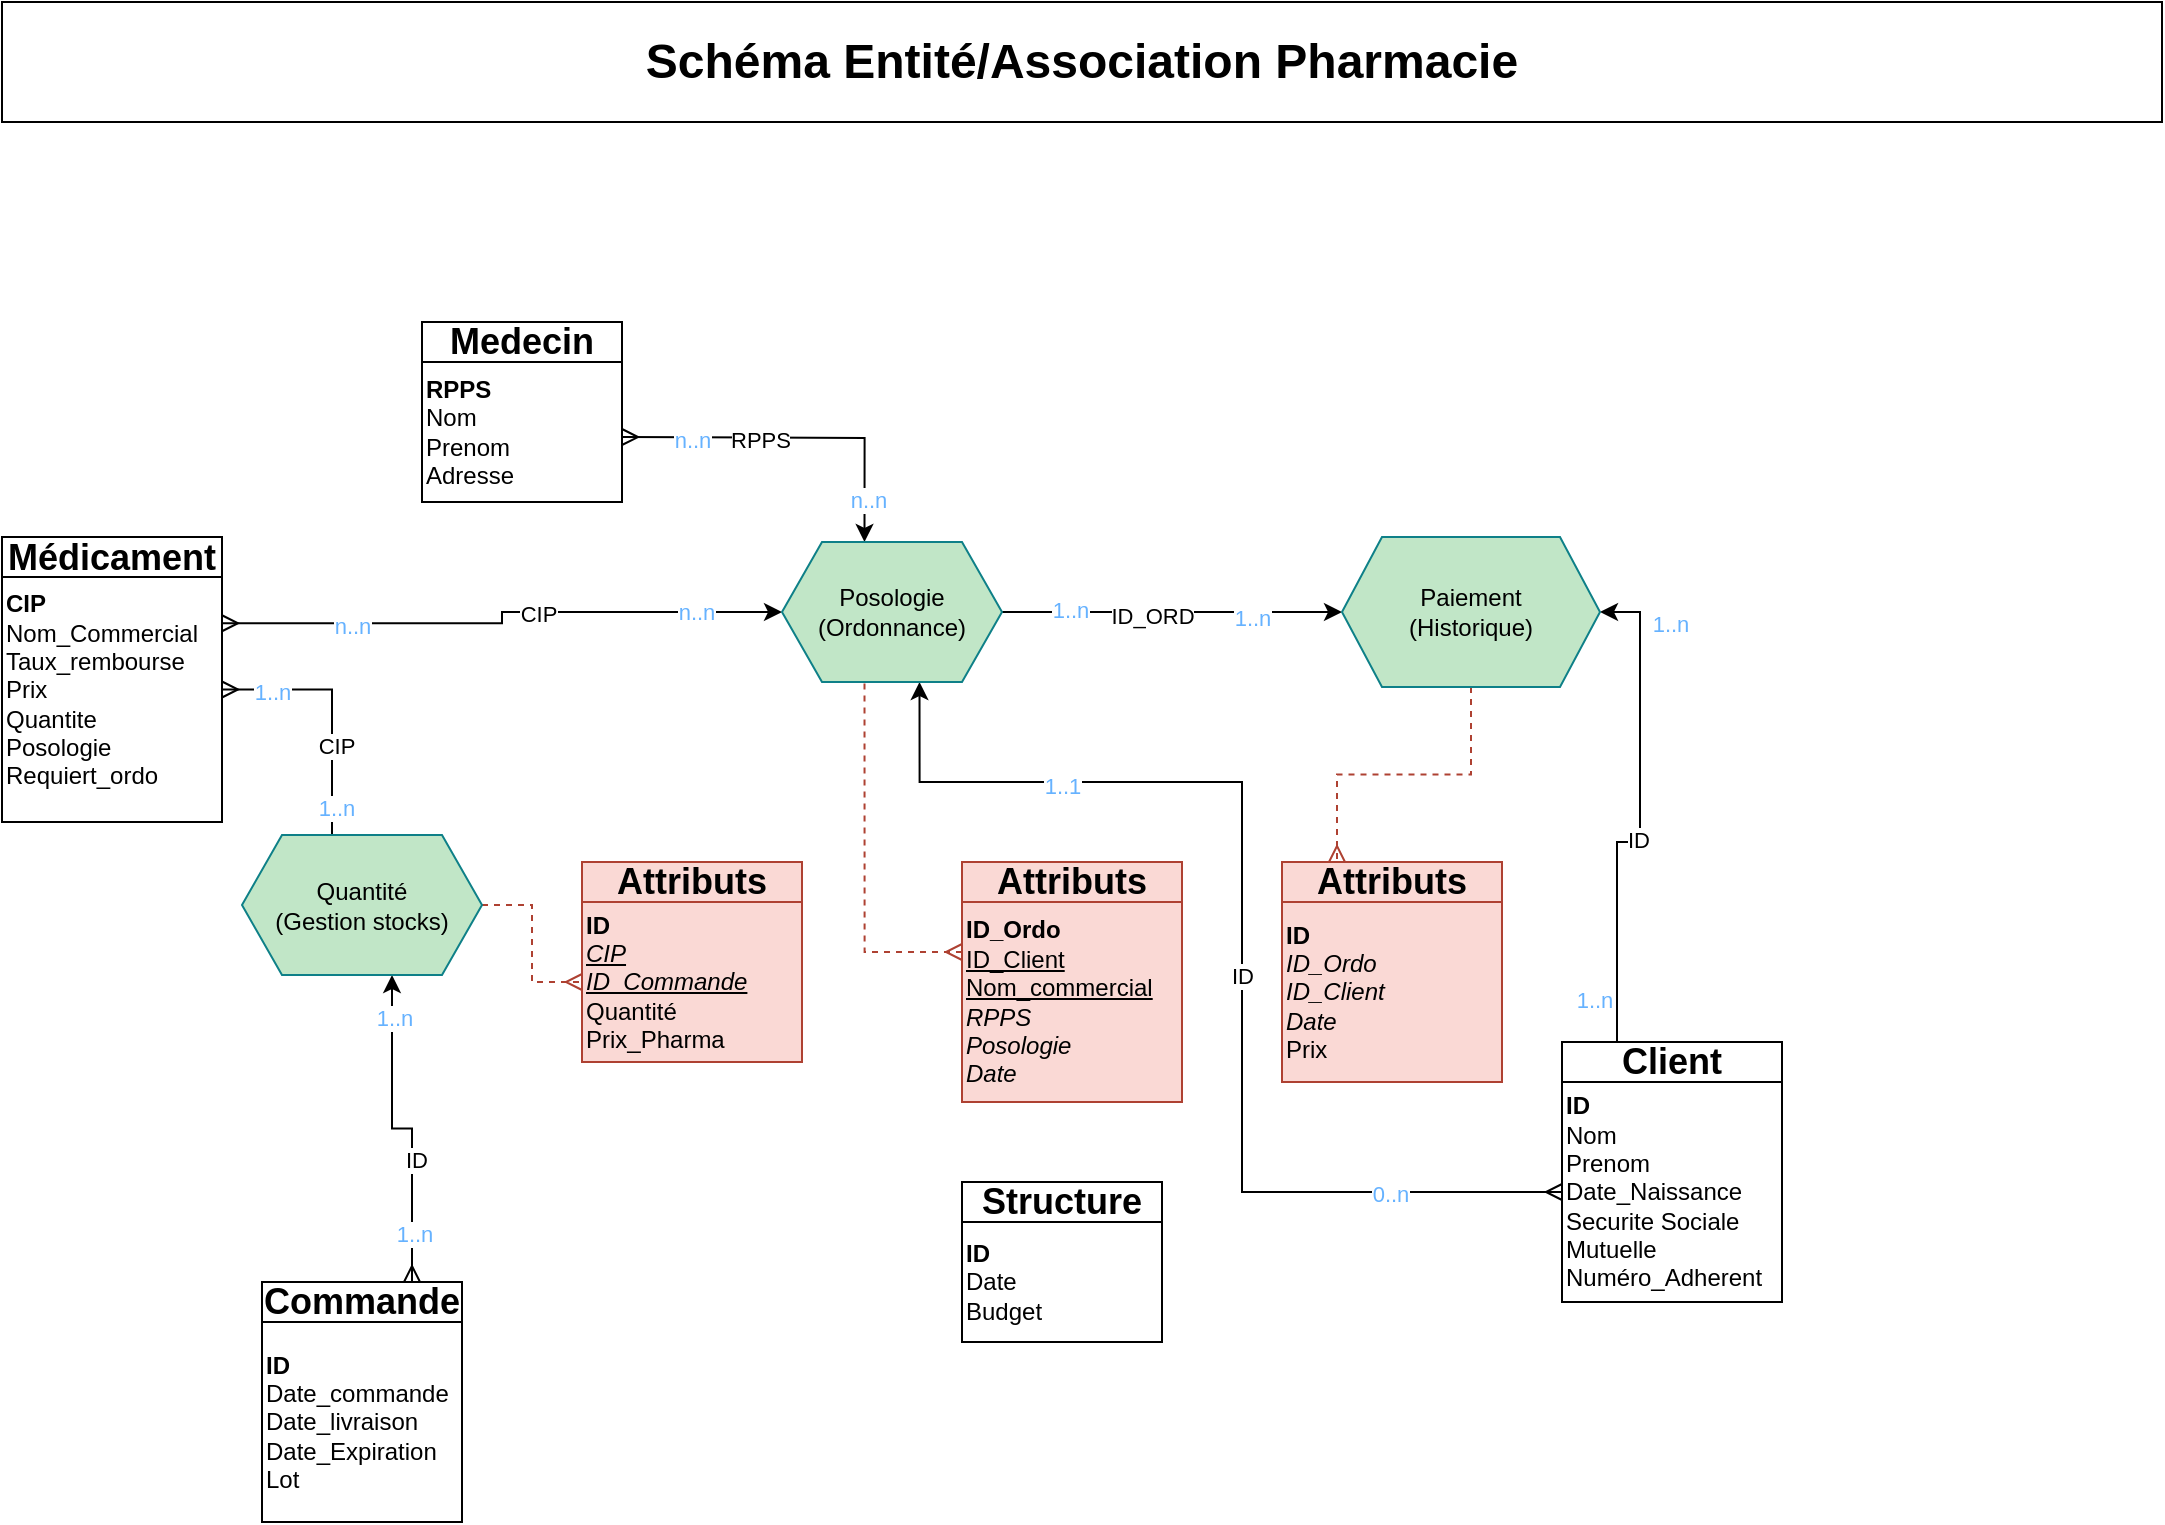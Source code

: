 <mxfile scale="4" border="0" version="25.0.3">
  <diagram name="Page-1" id="5rxcv67BSNvPamIYlfbg">
    <mxGraphModel dx="1221" dy="683" grid="1" gridSize="10" guides="1" tooltips="1" connect="1" arrows="0" fold="1" page="1" pageScale="1" pageWidth="1169" pageHeight="827" math="0" shadow="0">
      <root>
        <mxCell id="0" />
        <mxCell id="1" parent="0" />
        <mxCell id="A8mMHWh_19c2tBusHKfJ-93" style="edgeStyle=orthogonalEdgeStyle;rounded=0;orthogonalLoop=1;jettySize=auto;html=1;exitX=1;exitY=0.5;exitDx=0;exitDy=0;entryX=0.375;entryY=0;entryDx=0;entryDy=0;startArrow=ERmany;startFill=0;endArrow=none;endFill=0;" parent="1" source="A8mMHWh_19c2tBusHKfJ-1" target="A8mMHWh_19c2tBusHKfJ-78" edge="1">
          <mxGeometry relative="1" as="geometry" />
        </mxCell>
        <mxCell id="A8mMHWh_19c2tBusHKfJ-94" value="1..n" style="edgeLabel;html=1;align=center;verticalAlign=middle;resizable=0;points=[];fontColor=#66B2FF;" parent="A8mMHWh_19c2tBusHKfJ-93" vertex="1" connectable="0">
          <mxGeometry x="-0.619" y="-1" relative="1" as="geometry">
            <mxPoint as="offset" />
          </mxGeometry>
        </mxCell>
        <mxCell id="A8mMHWh_19c2tBusHKfJ-95" value="1..n" style="edgeLabel;html=1;align=center;verticalAlign=middle;resizable=0;points=[];fontColor=#66B2FF;" parent="A8mMHWh_19c2tBusHKfJ-93" vertex="1" connectable="0">
          <mxGeometry x="0.779" y="2" relative="1" as="geometry">
            <mxPoint as="offset" />
          </mxGeometry>
        </mxCell>
        <mxCell id="Es0DgAvG5wDxjokZ8ytx-5" value="CIP" style="edgeLabel;html=1;align=center;verticalAlign=middle;resizable=0;points=[];" parent="A8mMHWh_19c2tBusHKfJ-93" vertex="1" connectable="0">
          <mxGeometry x="0.302" y="2" relative="1" as="geometry">
            <mxPoint as="offset" />
          </mxGeometry>
        </mxCell>
        <mxCell id="_U_l4UxtBwg6Ej6ojBlV-3" style="edgeStyle=orthogonalEdgeStyle;rounded=0;orthogonalLoop=1;jettySize=auto;html=1;exitX=1;exitY=0.25;exitDx=0;exitDy=0;entryX=0;entryY=0.5;entryDx=0;entryDy=0;endArrow=classic;endFill=1;startArrow=ERmany;startFill=0;" parent="1" source="A8mMHWh_19c2tBusHKfJ-1" target="A8mMHWh_19c2tBusHKfJ-65" edge="1">
          <mxGeometry relative="1" as="geometry" />
        </mxCell>
        <mxCell id="_U_l4UxtBwg6Ej6ojBlV-4" value="n..n" style="edgeLabel;html=1;align=center;verticalAlign=middle;resizable=0;points=[];fontColor=#66B2FF;" parent="_U_l4UxtBwg6Ej6ojBlV-3" vertex="1" connectable="0">
          <mxGeometry x="-0.544" y="-1" relative="1" as="geometry">
            <mxPoint as="offset" />
          </mxGeometry>
        </mxCell>
        <mxCell id="_U_l4UxtBwg6Ej6ojBlV-5" value="n..n" style="edgeLabel;html=1;align=center;verticalAlign=middle;resizable=0;points=[];fontColor=#66B2FF;" parent="_U_l4UxtBwg6Ej6ojBlV-3" vertex="1" connectable="0">
          <mxGeometry x="0.693" relative="1" as="geometry">
            <mxPoint as="offset" />
          </mxGeometry>
        </mxCell>
        <mxCell id="_U_l4UxtBwg6Ej6ojBlV-27" value="CIP" style="edgeLabel;html=1;align=center;verticalAlign=middle;resizable=0;points=[];" parent="_U_l4UxtBwg6Ej6ojBlV-3" vertex="1" connectable="0">
          <mxGeometry x="0.141" y="-1" relative="1" as="geometry">
            <mxPoint as="offset" />
          </mxGeometry>
        </mxCell>
        <mxCell id="A8mMHWh_19c2tBusHKfJ-1" value="&lt;div style=&quot;line-height: 120%;&quot;&gt;&lt;span style=&quot;background-color: initial;&quot;&gt;&lt;b style=&quot;&quot;&gt;CIP&lt;/b&gt;&lt;/span&gt;&lt;/div&gt;&lt;span style=&quot;background-color: initial;&quot;&gt;&lt;div style=&quot;line-height: 120%;&quot;&gt;&lt;span style=&quot;background-color: initial;&quot;&gt;Nom_Commercial&lt;/span&gt;&lt;/div&gt;&lt;/span&gt;&lt;div style=&quot;line-height: 120%;&quot;&gt;&lt;div style=&quot;line-height: 120%;&quot;&gt;Taux_rembourse&lt;/div&gt;&lt;div style=&quot;line-height: 120%;&quot;&gt;&lt;span style=&quot;background-color: initial;&quot;&gt;Prix&lt;/span&gt;&lt;/div&gt;&lt;div style=&quot;line-height: 120%;&quot;&gt;&lt;span style=&quot;background-color: initial;&quot;&gt;Quantite&lt;/span&gt;&lt;/div&gt;&lt;div style=&quot;line-height: 120%;&quot;&gt;&lt;span style=&quot;background-color: initial;&quot;&gt;Posologie&lt;/span&gt;&lt;/div&gt;&lt;div style=&quot;line-height: 120%;&quot;&gt;&lt;span style=&quot;background-color: initial;&quot;&gt;Requiert_ordo&lt;/span&gt;&lt;/div&gt;&lt;/div&gt;" style="rounded=0;align=left;html=1;textDirection=ltr;" parent="1" vertex="1">
          <mxGeometry x="40" y="287.5" width="110" height="132.5" as="geometry" />
        </mxCell>
        <mxCell id="A8mMHWh_19c2tBusHKfJ-3" value="&lt;h2&gt;Médicament&lt;/h2&gt;" style="rounded=0;whiteSpace=wrap;html=1;" parent="1" vertex="1">
          <mxGeometry x="40" y="277.5" width="110" height="20" as="geometry" />
        </mxCell>
        <mxCell id="A8mMHWh_19c2tBusHKfJ-101" style="edgeStyle=orthogonalEdgeStyle;rounded=0;orthogonalLoop=1;jettySize=auto;html=1;exitX=0.25;exitY=0;exitDx=0;exitDy=0;entryX=1;entryY=0.5;entryDx=0;entryDy=0;" parent="1" source="A8mMHWh_19c2tBusHKfJ-16" target="A8mMHWh_19c2tBusHKfJ-100" edge="1">
          <mxGeometry relative="1" as="geometry">
            <Array as="points">
              <mxPoint x="848" y="430" />
              <mxPoint x="859" y="430" />
              <mxPoint x="859" y="315" />
            </Array>
          </mxGeometry>
        </mxCell>
        <mxCell id="A8mMHWh_19c2tBusHKfJ-110" value="1..n" style="edgeLabel;html=1;align=center;verticalAlign=middle;resizable=0;points=[];fontColor=#66B2FF;" parent="A8mMHWh_19c2tBusHKfJ-101" vertex="1" connectable="0">
          <mxGeometry x="-0.829" y="1" relative="1" as="geometry">
            <mxPoint x="-11" as="offset" />
          </mxGeometry>
        </mxCell>
        <mxCell id="A8mMHWh_19c2tBusHKfJ-111" value="1..n" style="edgeLabel;html=1;align=center;verticalAlign=middle;resizable=0;points=[];fontColor=#66B2FF;" parent="A8mMHWh_19c2tBusHKfJ-101" vertex="1" connectable="0">
          <mxGeometry x="0.792" y="-2" relative="1" as="geometry">
            <mxPoint x="13" as="offset" />
          </mxGeometry>
        </mxCell>
        <mxCell id="_U_l4UxtBwg6Ej6ojBlV-29" value="ID" style="edgeLabel;html=1;align=center;verticalAlign=middle;resizable=0;points=[];" parent="A8mMHWh_19c2tBusHKfJ-101" vertex="1" connectable="0">
          <mxGeometry x="-0.086" y="1" relative="1" as="geometry">
            <mxPoint as="offset" />
          </mxGeometry>
        </mxCell>
        <mxCell id="dsXJHMieopl60TLaCnQf-1" style="edgeStyle=orthogonalEdgeStyle;rounded=0;orthogonalLoop=1;jettySize=auto;html=1;exitX=0;exitY=0.5;exitDx=0;exitDy=0;entryX=0.625;entryY=1;entryDx=0;entryDy=0;startArrow=ERmany;startFill=0;" edge="1" parent="1" source="A8mMHWh_19c2tBusHKfJ-15" target="A8mMHWh_19c2tBusHKfJ-65">
          <mxGeometry relative="1" as="geometry">
            <mxPoint x="660" y="360" as="targetPoint" />
            <Array as="points">
              <mxPoint x="660" y="605" />
              <mxPoint x="660" y="400" />
              <mxPoint x="499" y="400" />
            </Array>
          </mxGeometry>
        </mxCell>
        <mxCell id="dsXJHMieopl60TLaCnQf-3" value="ID" style="edgeLabel;html=1;align=center;verticalAlign=middle;resizable=0;points=[];" vertex="1" connectable="0" parent="dsXJHMieopl60TLaCnQf-1">
          <mxGeometry x="-0.712" y="1" relative="1" as="geometry">
            <mxPoint x="-77" y="-109" as="offset" />
          </mxGeometry>
        </mxCell>
        <mxCell id="dsXJHMieopl60TLaCnQf-4" value="0..n" style="edgeLabel;html=1;align=center;verticalAlign=middle;resizable=0;points=[];fontColor=#66B2FF;" vertex="1" connectable="0" parent="dsXJHMieopl60TLaCnQf-1">
          <mxGeometry x="-0.702" y="1" relative="1" as="geometry">
            <mxPoint as="offset" />
          </mxGeometry>
        </mxCell>
        <mxCell id="dsXJHMieopl60TLaCnQf-5" value="1..1" style="edgeLabel;html=1;align=center;verticalAlign=middle;resizable=0;points=[];fontColor=#66B2FF;" vertex="1" connectable="0" parent="dsXJHMieopl60TLaCnQf-1">
          <mxGeometry x="0.579" y="2" relative="1" as="geometry">
            <mxPoint as="offset" />
          </mxGeometry>
        </mxCell>
        <mxCell id="A8mMHWh_19c2tBusHKfJ-15" value="&lt;b style=&quot;&quot;&gt;ID&lt;/b&gt;&lt;div&gt;Nom&lt;/div&gt;&lt;div&gt;&lt;span style=&quot;background-color: initial;&quot;&gt;Prenom&lt;/span&gt;&lt;/div&gt;&lt;div&gt;Date_Naissance&lt;span style=&quot;background-color: initial;&quot;&gt;&lt;/span&gt;&lt;/div&gt;&lt;div&gt;Securite Sociale&lt;/div&gt;&lt;div&gt;Mutuelle&lt;/div&gt;&lt;div&gt;Numéro_Adherent&lt;/div&gt;" style="rounded=0;whiteSpace=wrap;html=1;align=left;" parent="1" vertex="1">
          <mxGeometry x="820" y="550" width="110" height="110" as="geometry" />
        </mxCell>
        <mxCell id="A8mMHWh_19c2tBusHKfJ-16" value="&lt;h2&gt;Client&lt;/h2&gt;" style="rounded=0;whiteSpace=wrap;html=1;" parent="1" vertex="1">
          <mxGeometry x="820" y="530" width="110" height="20" as="geometry" />
        </mxCell>
        <mxCell id="A8mMHWh_19c2tBusHKfJ-19" value="&lt;b style=&quot;&quot;&gt;ID&lt;/b&gt;&lt;div&gt;Date_commande&lt;/div&gt;&lt;div&gt;Date_livraison&lt;/div&gt;&lt;div&gt;Date_Expiration&lt;/div&gt;&lt;div&gt;Lot&lt;/div&gt;" style="rounded=0;whiteSpace=wrap;html=1;align=left;" parent="1" vertex="1">
          <mxGeometry x="170" y="670" width="100" height="100" as="geometry" />
        </mxCell>
        <mxCell id="A8mMHWh_19c2tBusHKfJ-92" style="edgeStyle=orthogonalEdgeStyle;rounded=0;orthogonalLoop=1;jettySize=auto;html=1;exitX=0.75;exitY=0;exitDx=0;exitDy=0;entryX=0.625;entryY=1;entryDx=0;entryDy=0;endArrow=classic;endFill=1;startArrow=ERmany;startFill=0;" parent="1" source="A8mMHWh_19c2tBusHKfJ-20" target="A8mMHWh_19c2tBusHKfJ-78" edge="1">
          <mxGeometry relative="1" as="geometry" />
        </mxCell>
        <mxCell id="A8mMHWh_19c2tBusHKfJ-97" value="1..n" style="edgeLabel;html=1;align=center;verticalAlign=middle;resizable=0;points=[];fontColor=#66B2FF;" parent="A8mMHWh_19c2tBusHKfJ-92" vertex="1" connectable="0">
          <mxGeometry x="-0.704" y="-1" relative="1" as="geometry">
            <mxPoint as="offset" />
          </mxGeometry>
        </mxCell>
        <mxCell id="A8mMHWh_19c2tBusHKfJ-98" value="1..n" style="edgeLabel;html=1;align=center;verticalAlign=middle;resizable=0;points=[];fontColor=#66B2FF;" parent="A8mMHWh_19c2tBusHKfJ-92" vertex="1" connectable="0">
          <mxGeometry x="0.743" y="-1" relative="1" as="geometry">
            <mxPoint as="offset" />
          </mxGeometry>
        </mxCell>
        <mxCell id="_U_l4UxtBwg6Ej6ojBlV-33" value="ID" style="edgeLabel;html=1;align=center;verticalAlign=middle;resizable=0;points=[];" parent="A8mMHWh_19c2tBusHKfJ-92" vertex="1" connectable="0">
          <mxGeometry x="-0.25" y="-2" relative="1" as="geometry">
            <mxPoint as="offset" />
          </mxGeometry>
        </mxCell>
        <mxCell id="A8mMHWh_19c2tBusHKfJ-20" value="&lt;h2&gt;Commande&lt;/h2&gt;" style="rounded=0;whiteSpace=wrap;html=1;" parent="1" vertex="1">
          <mxGeometry x="170" y="650" width="100" height="20" as="geometry" />
        </mxCell>
        <mxCell id="A8mMHWh_19c2tBusHKfJ-21" value="&lt;b style=&quot;&quot;&gt;ID&lt;/b&gt;&lt;div&gt;&lt;i&gt;ID_Ordo&lt;/i&gt;&lt;/div&gt;&lt;div&gt;&lt;i&gt;ID_Client&lt;/i&gt;&lt;/div&gt;&lt;div&gt;&lt;i&gt;Date&lt;/i&gt;&lt;/div&gt;&lt;div&gt;Prix&lt;/div&gt;" style="rounded=0;whiteSpace=wrap;html=1;align=left;fillColor=#fad9d5;strokeColor=#ae4132;" parent="1" vertex="1">
          <mxGeometry x="680" y="460" width="110" height="90" as="geometry" />
        </mxCell>
        <mxCell id="A8mMHWh_19c2tBusHKfJ-22" value="&lt;h2&gt;Attributs&lt;/h2&gt;" style="rounded=0;whiteSpace=wrap;html=1;fillColor=#fad9d5;strokeColor=#ae4132;" parent="1" vertex="1">
          <mxGeometry x="680" y="440" width="110" height="20" as="geometry" />
        </mxCell>
        <mxCell id="A8mMHWh_19c2tBusHKfJ-25" value="&lt;h1&gt;Schéma Entité/Association Pharmacie&lt;/h1&gt;" style="whiteSpace=wrap;html=1;" parent="1" vertex="1">
          <mxGeometry x="40" y="10" width="1080" height="60" as="geometry" />
        </mxCell>
        <mxCell id="A8mMHWh_19c2tBusHKfJ-66" style="edgeStyle=orthogonalEdgeStyle;rounded=0;orthogonalLoop=1;jettySize=auto;html=1;exitX=1;exitY=0.75;exitDx=0;exitDy=0;entryX=0.375;entryY=0;entryDx=0;entryDy=0;endArrow=classic;endFill=1;startArrow=ERmany;startFill=0;" parent="1" target="A8mMHWh_19c2tBusHKfJ-65" edge="1">
          <mxGeometry relative="1" as="geometry">
            <mxPoint x="350" y="227.5" as="sourcePoint" />
          </mxGeometry>
        </mxCell>
        <mxCell id="A8mMHWh_19c2tBusHKfJ-68" value="n..n" style="edgeLabel;html=1;align=center;verticalAlign=middle;resizable=0;points=[];fontColor=#66B2FF;" parent="A8mMHWh_19c2tBusHKfJ-66" vertex="1" connectable="0">
          <mxGeometry x="-0.596" y="-1" relative="1" as="geometry">
            <mxPoint as="offset" />
          </mxGeometry>
        </mxCell>
        <mxCell id="A8mMHWh_19c2tBusHKfJ-71" value="n..n" style="edgeLabel;html=1;align=center;verticalAlign=middle;resizable=0;points=[];fontColor=#66B2FF;" parent="A8mMHWh_19c2tBusHKfJ-66" vertex="1" connectable="0">
          <mxGeometry x="0.753" y="1" relative="1" as="geometry">
            <mxPoint as="offset" />
          </mxGeometry>
        </mxCell>
        <mxCell id="_U_l4UxtBwg6Ej6ojBlV-26" value="RPPS" style="edgeLabel;html=1;align=center;verticalAlign=middle;resizable=0;points=[];" parent="A8mMHWh_19c2tBusHKfJ-66" vertex="1" connectable="0">
          <mxGeometry x="-0.209" y="-1" relative="1" as="geometry">
            <mxPoint as="offset" />
          </mxGeometry>
        </mxCell>
        <mxCell id="_U_l4UxtBwg6Ej6ojBlV-18" style="edgeStyle=orthogonalEdgeStyle;rounded=0;orthogonalLoop=1;jettySize=auto;html=1;exitX=1;exitY=0.5;exitDx=0;exitDy=0;entryX=0;entryY=0.5;entryDx=0;entryDy=0;" parent="1" source="A8mMHWh_19c2tBusHKfJ-65" target="A8mMHWh_19c2tBusHKfJ-100" edge="1">
          <mxGeometry relative="1" as="geometry" />
        </mxCell>
        <mxCell id="_U_l4UxtBwg6Ej6ojBlV-19" value="1..n" style="edgeLabel;html=1;align=center;verticalAlign=middle;resizable=0;points=[];fontColor=#66B2FF;" parent="_U_l4UxtBwg6Ej6ojBlV-18" vertex="1" connectable="0">
          <mxGeometry x="-0.827" y="1" relative="1" as="geometry">
            <mxPoint x="19" as="offset" />
          </mxGeometry>
        </mxCell>
        <mxCell id="_U_l4UxtBwg6Ej6ojBlV-20" value="1..n" style="edgeLabel;html=1;align=center;verticalAlign=middle;resizable=0;points=[];fontColor=#66B2FF;" parent="_U_l4UxtBwg6Ej6ojBlV-18" vertex="1" connectable="0">
          <mxGeometry x="0.725" y="-3" relative="1" as="geometry">
            <mxPoint x="-22" as="offset" />
          </mxGeometry>
        </mxCell>
        <mxCell id="_U_l4UxtBwg6Ej6ojBlV-25" value="ID_ORD" style="edgeLabel;html=1;align=center;verticalAlign=middle;resizable=0;points=[];" parent="_U_l4UxtBwg6Ej6ojBlV-18" vertex="1" connectable="0">
          <mxGeometry x="-0.123" y="-2" relative="1" as="geometry">
            <mxPoint as="offset" />
          </mxGeometry>
        </mxCell>
        <mxCell id="A8mMHWh_19c2tBusHKfJ-65" value="Posologie&lt;div&gt;(Ordonnance)&lt;/div&gt;" style="shape=hexagon;perimeter=hexagonPerimeter2;whiteSpace=wrap;html=1;fixedSize=1;fillColor=#C1E6C7;strokeColor=#0E8088;" parent="1" vertex="1">
          <mxGeometry x="430" y="280" width="110" height="70" as="geometry" />
        </mxCell>
        <mxCell id="_U_l4UxtBwg6Ej6ojBlV-32" style="edgeStyle=orthogonalEdgeStyle;rounded=0;orthogonalLoop=1;jettySize=auto;html=1;exitX=1;exitY=0.5;exitDx=0;exitDy=0;entryX=0;entryY=0.5;entryDx=0;entryDy=0;dashed=1;fillColor=#fad9d5;strokeColor=#ae4132;endArrow=ERmany;endFill=0;" parent="1" source="A8mMHWh_19c2tBusHKfJ-78" target="_U_l4UxtBwg6Ej6ojBlV-30" edge="1">
          <mxGeometry relative="1" as="geometry" />
        </mxCell>
        <mxCell id="A8mMHWh_19c2tBusHKfJ-78" value="Quantité&lt;div&gt;(Gestion stocks)&lt;/div&gt;" style="shape=hexagon;perimeter=hexagonPerimeter2;whiteSpace=wrap;html=1;fixedSize=1;fillColor=#C1E6C7;strokeColor=#0E8088;" parent="1" vertex="1">
          <mxGeometry x="160" y="426.5" width="120" height="70" as="geometry" />
        </mxCell>
        <mxCell id="_U_l4UxtBwg6Ej6ojBlV-6" style="edgeStyle=orthogonalEdgeStyle;rounded=0;orthogonalLoop=1;jettySize=auto;html=1;exitX=0.5;exitY=1;exitDx=0;exitDy=0;entryX=0.25;entryY=0;entryDx=0;entryDy=0;endArrow=ERmany;endFill=0;dashed=1;fillColor=#fad9d5;strokeColor=#ae4132;" parent="1" source="A8mMHWh_19c2tBusHKfJ-100" target="A8mMHWh_19c2tBusHKfJ-22" edge="1">
          <mxGeometry relative="1" as="geometry" />
        </mxCell>
        <mxCell id="A8mMHWh_19c2tBusHKfJ-100" value="Paiement&lt;div&gt;(Historique)&lt;/div&gt;" style="shape=hexagon;perimeter=hexagonPerimeter2;whiteSpace=wrap;html=1;fixedSize=1;fillColor=#C1E6C7;strokeColor=#0E8088;" parent="1" vertex="1">
          <mxGeometry x="710" y="277.5" width="129" height="75" as="geometry" />
        </mxCell>
        <mxCell id="_U_l4UxtBwg6Ej6ojBlV-28" style="edgeStyle=orthogonalEdgeStyle;rounded=0;orthogonalLoop=1;jettySize=auto;html=1;exitX=0;exitY=0.25;exitDx=0;exitDy=0;entryX=0.375;entryY=1;entryDx=0;entryDy=0;dashed=1;endArrow=none;endFill=0;startArrow=ERmany;startFill=0;fillColor=#fad9d5;strokeColor=#ae4132;" parent="1" source="_U_l4UxtBwg6Ej6ojBlV-21" target="A8mMHWh_19c2tBusHKfJ-65" edge="1">
          <mxGeometry relative="1" as="geometry" />
        </mxCell>
        <mxCell id="_U_l4UxtBwg6Ej6ojBlV-21" value="&lt;b style=&quot;&quot;&gt;ID_Ordo&lt;/b&gt;&lt;div&gt;&lt;u style=&quot;&quot;&gt;ID_Client&lt;br&gt;&lt;/u&gt;&lt;div&gt;&lt;u style=&quot;&quot;&gt;Nom_commercial&lt;/u&gt;&lt;div&gt;&lt;i&gt;RPPS&lt;/i&gt;&lt;/div&gt;&lt;div&gt;&lt;i&gt;Posologie&lt;/i&gt;&lt;/div&gt;&lt;div&gt;&lt;i&gt;Date&lt;/i&gt;&lt;/div&gt;&lt;/div&gt;&lt;/div&gt;" style="rounded=0;whiteSpace=wrap;html=1;align=left;fillColor=#fad9d5;strokeColor=#ae4132;" parent="1" vertex="1">
          <mxGeometry x="520" y="460" width="110" height="100" as="geometry" />
        </mxCell>
        <mxCell id="_U_l4UxtBwg6Ej6ojBlV-22" value="&lt;h2&gt;Attributs&lt;/h2&gt;" style="rounded=0;whiteSpace=wrap;html=1;fillColor=#fad9d5;strokeColor=#ae4132;" parent="1" vertex="1">
          <mxGeometry x="520" y="440" width="110" height="20" as="geometry" />
        </mxCell>
        <mxCell id="_U_l4UxtBwg6Ej6ojBlV-23" value="&lt;b style=&quot;&quot;&gt;RPPS&lt;/b&gt;&lt;div&gt;Nom&lt;/div&gt;&lt;div&gt;Prenom&lt;/div&gt;&lt;div&gt;Adresse&lt;/div&gt;" style="rounded=0;whiteSpace=wrap;html=1;align=left;" parent="1" vertex="1">
          <mxGeometry x="250" y="190" width="100" height="70" as="geometry" />
        </mxCell>
        <mxCell id="_U_l4UxtBwg6Ej6ojBlV-24" value="&lt;h2&gt;Medecin&lt;/h2&gt;" style="rounded=0;whiteSpace=wrap;html=1;" parent="1" vertex="1">
          <mxGeometry x="250" y="170" width="100" height="20" as="geometry" />
        </mxCell>
        <mxCell id="_U_l4UxtBwg6Ej6ojBlV-30" value="&lt;b&gt;ID&lt;/b&gt;&lt;div&gt;&lt;i style=&quot;background-color: initial;&quot;&gt;&lt;u&gt;CIP&lt;/u&gt;&lt;/i&gt;&lt;div&gt;&lt;i&gt;&lt;u&gt;ID_Commande&lt;/u&gt;&lt;/i&gt;&lt;/div&gt;&lt;div&gt;Quantité&lt;/div&gt;&lt;div&gt;Prix_Pharma&lt;/div&gt;&lt;/div&gt;" style="rounded=0;whiteSpace=wrap;html=1;align=left;fillColor=#fad9d5;strokeColor=#ae4132;" parent="1" vertex="1">
          <mxGeometry x="330" y="460" width="110" height="80" as="geometry" />
        </mxCell>
        <mxCell id="_U_l4UxtBwg6Ej6ojBlV-31" value="&lt;h2&gt;Attributs&lt;/h2&gt;" style="rounded=0;whiteSpace=wrap;html=1;fillColor=#fad9d5;strokeColor=#ae4132;" parent="1" vertex="1">
          <mxGeometry x="330" y="440" width="110" height="20" as="geometry" />
        </mxCell>
        <mxCell id="Es0DgAvG5wDxjokZ8ytx-3" value="&lt;b style=&quot;&quot;&gt;ID&lt;/b&gt;&lt;div&gt;Date&lt;br&gt;&lt;div&gt;Budget&lt;/div&gt;&lt;/div&gt;" style="rounded=0;whiteSpace=wrap;html=1;align=left;" parent="1" vertex="1">
          <mxGeometry x="520" y="620" width="100" height="60" as="geometry" />
        </mxCell>
        <mxCell id="Es0DgAvG5wDxjokZ8ytx-4" value="&lt;h2&gt;Structure&lt;/h2&gt;" style="rounded=0;whiteSpace=wrap;html=1;" parent="1" vertex="1">
          <mxGeometry x="520" y="600" width="100" height="20" as="geometry" />
        </mxCell>
      </root>
    </mxGraphModel>
  </diagram>
</mxfile>
